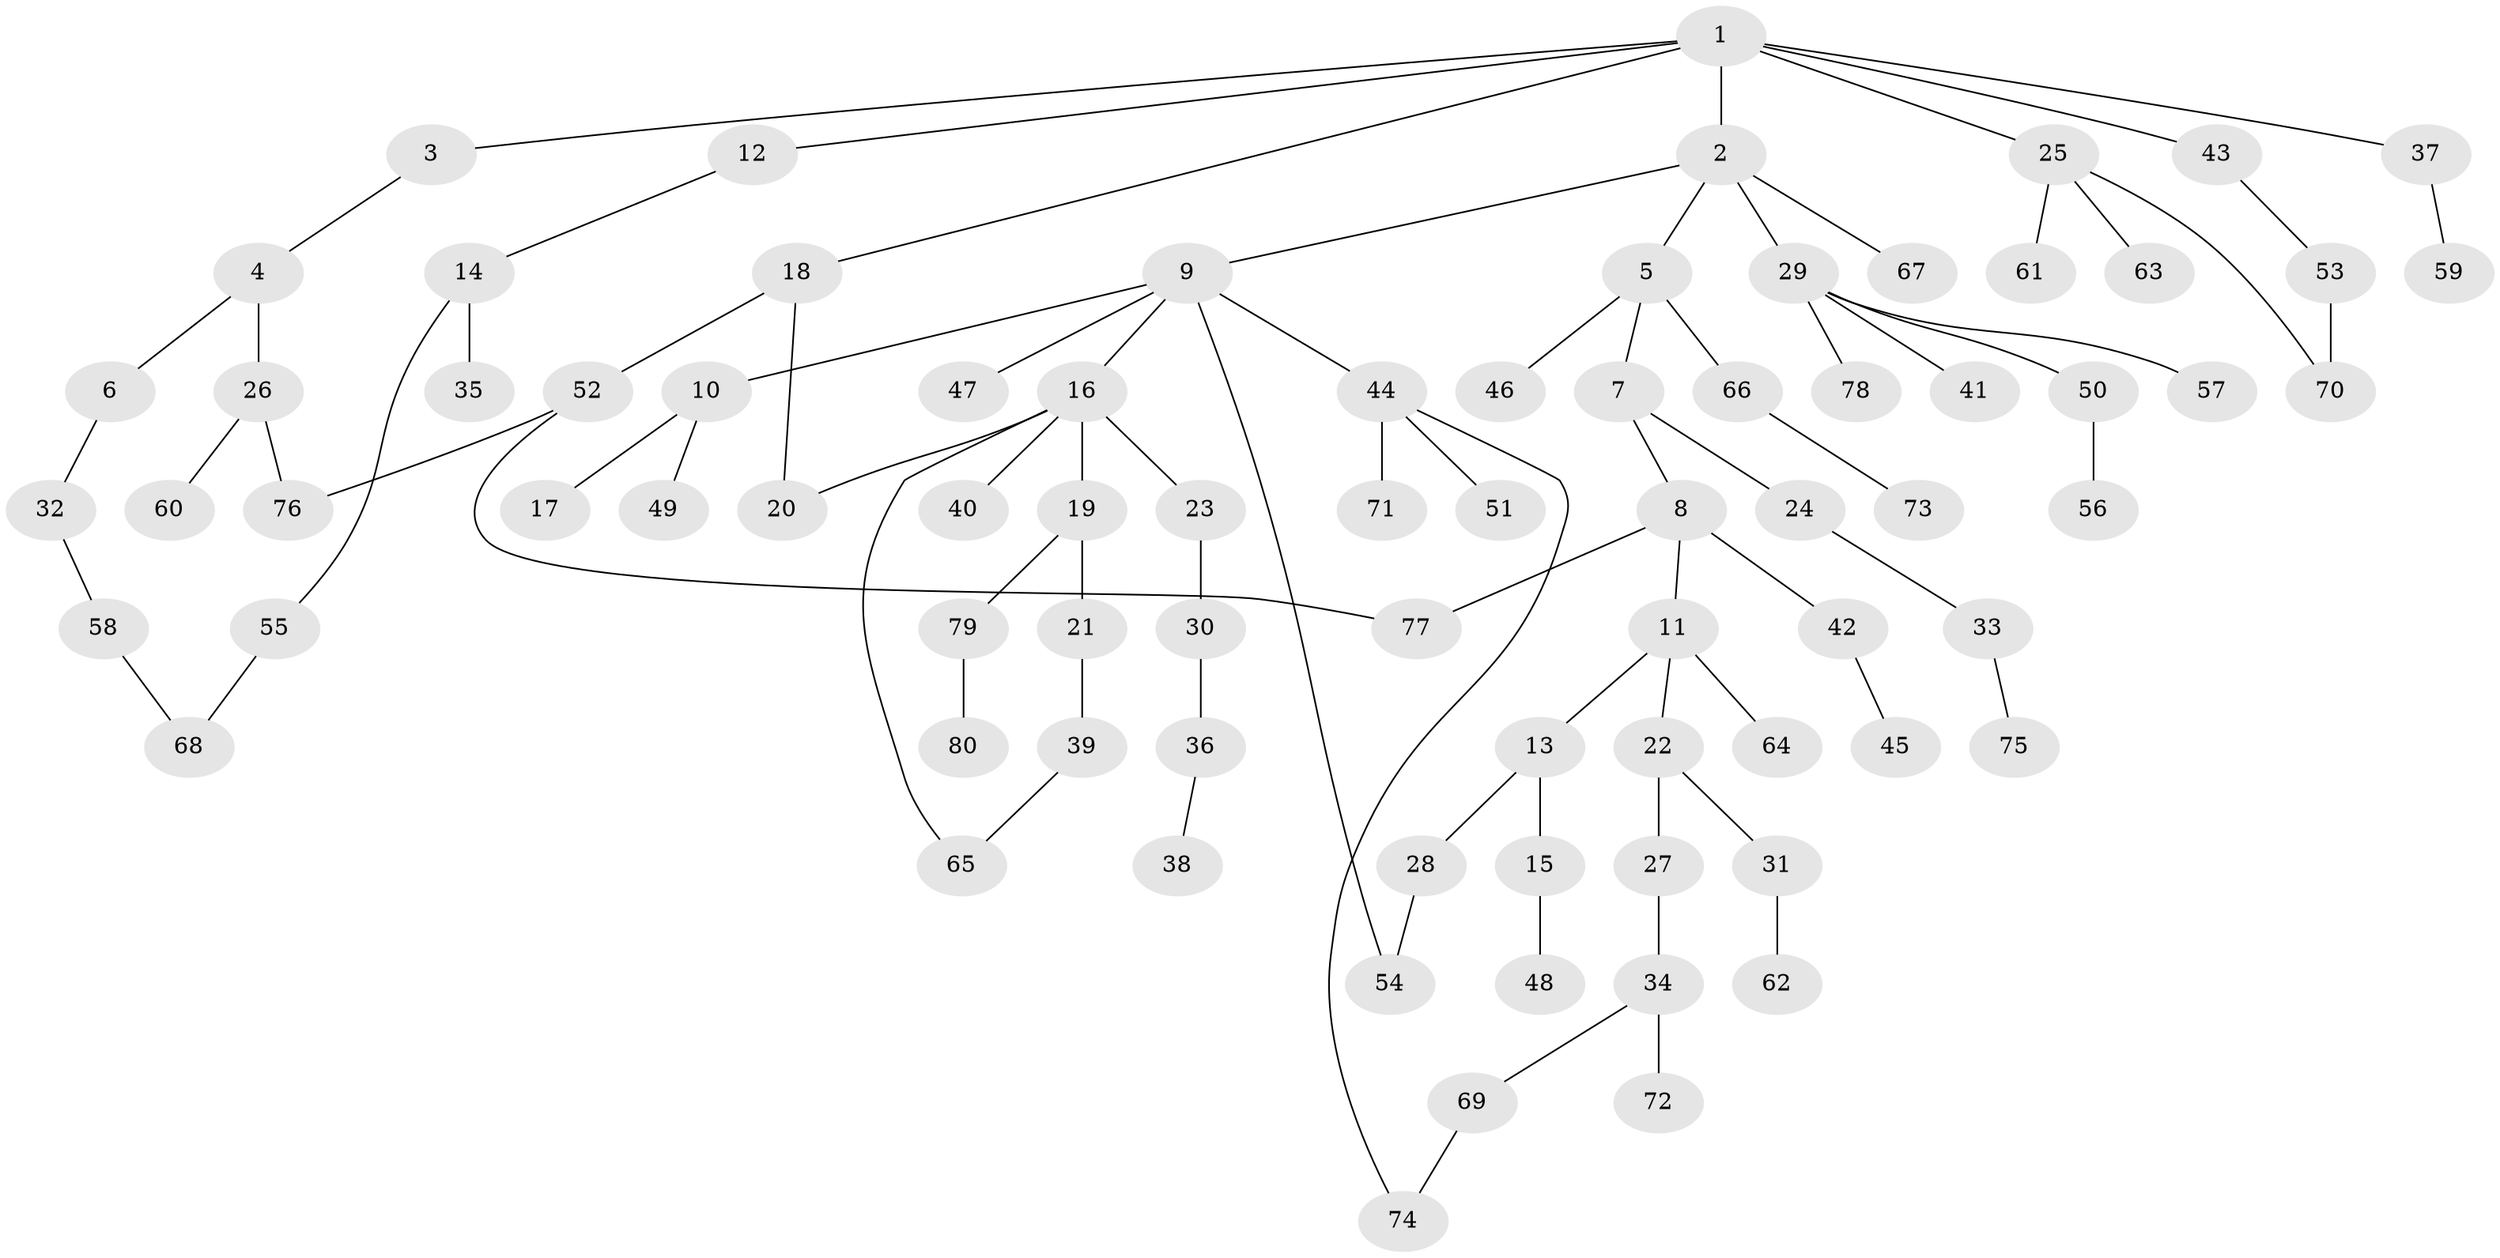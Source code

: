 // Generated by graph-tools (version 1.1) at 2025/10/02/27/25 16:10:54]
// undirected, 80 vertices, 87 edges
graph export_dot {
graph [start="1"]
  node [color=gray90,style=filled];
  1;
  2;
  3;
  4;
  5;
  6;
  7;
  8;
  9;
  10;
  11;
  12;
  13;
  14;
  15;
  16;
  17;
  18;
  19;
  20;
  21;
  22;
  23;
  24;
  25;
  26;
  27;
  28;
  29;
  30;
  31;
  32;
  33;
  34;
  35;
  36;
  37;
  38;
  39;
  40;
  41;
  42;
  43;
  44;
  45;
  46;
  47;
  48;
  49;
  50;
  51;
  52;
  53;
  54;
  55;
  56;
  57;
  58;
  59;
  60;
  61;
  62;
  63;
  64;
  65;
  66;
  67;
  68;
  69;
  70;
  71;
  72;
  73;
  74;
  75;
  76;
  77;
  78;
  79;
  80;
  1 -- 2;
  1 -- 3;
  1 -- 12;
  1 -- 18;
  1 -- 25;
  1 -- 37;
  1 -- 43;
  2 -- 5;
  2 -- 9;
  2 -- 29;
  2 -- 67;
  3 -- 4;
  4 -- 6;
  4 -- 26;
  5 -- 7;
  5 -- 46;
  5 -- 66;
  6 -- 32;
  7 -- 8;
  7 -- 24;
  8 -- 11;
  8 -- 42;
  8 -- 77;
  9 -- 10;
  9 -- 16;
  9 -- 44;
  9 -- 47;
  9 -- 54;
  10 -- 17;
  10 -- 49;
  11 -- 13;
  11 -- 22;
  11 -- 64;
  12 -- 14;
  13 -- 15;
  13 -- 28;
  14 -- 35;
  14 -- 55;
  15 -- 48;
  16 -- 19;
  16 -- 23;
  16 -- 40;
  16 -- 65;
  16 -- 20;
  18 -- 20;
  18 -- 52;
  19 -- 21;
  19 -- 79;
  21 -- 39;
  22 -- 27;
  22 -- 31;
  23 -- 30;
  24 -- 33;
  25 -- 61;
  25 -- 63;
  25 -- 70;
  26 -- 60;
  26 -- 76;
  27 -- 34;
  28 -- 54;
  29 -- 41;
  29 -- 50;
  29 -- 57;
  29 -- 78;
  30 -- 36;
  31 -- 62;
  32 -- 58;
  33 -- 75;
  34 -- 69;
  34 -- 72;
  36 -- 38;
  37 -- 59;
  39 -- 65;
  42 -- 45;
  43 -- 53;
  44 -- 51;
  44 -- 71;
  44 -- 74;
  50 -- 56;
  52 -- 77;
  52 -- 76;
  53 -- 70;
  55 -- 68;
  58 -- 68;
  66 -- 73;
  69 -- 74;
  79 -- 80;
}

